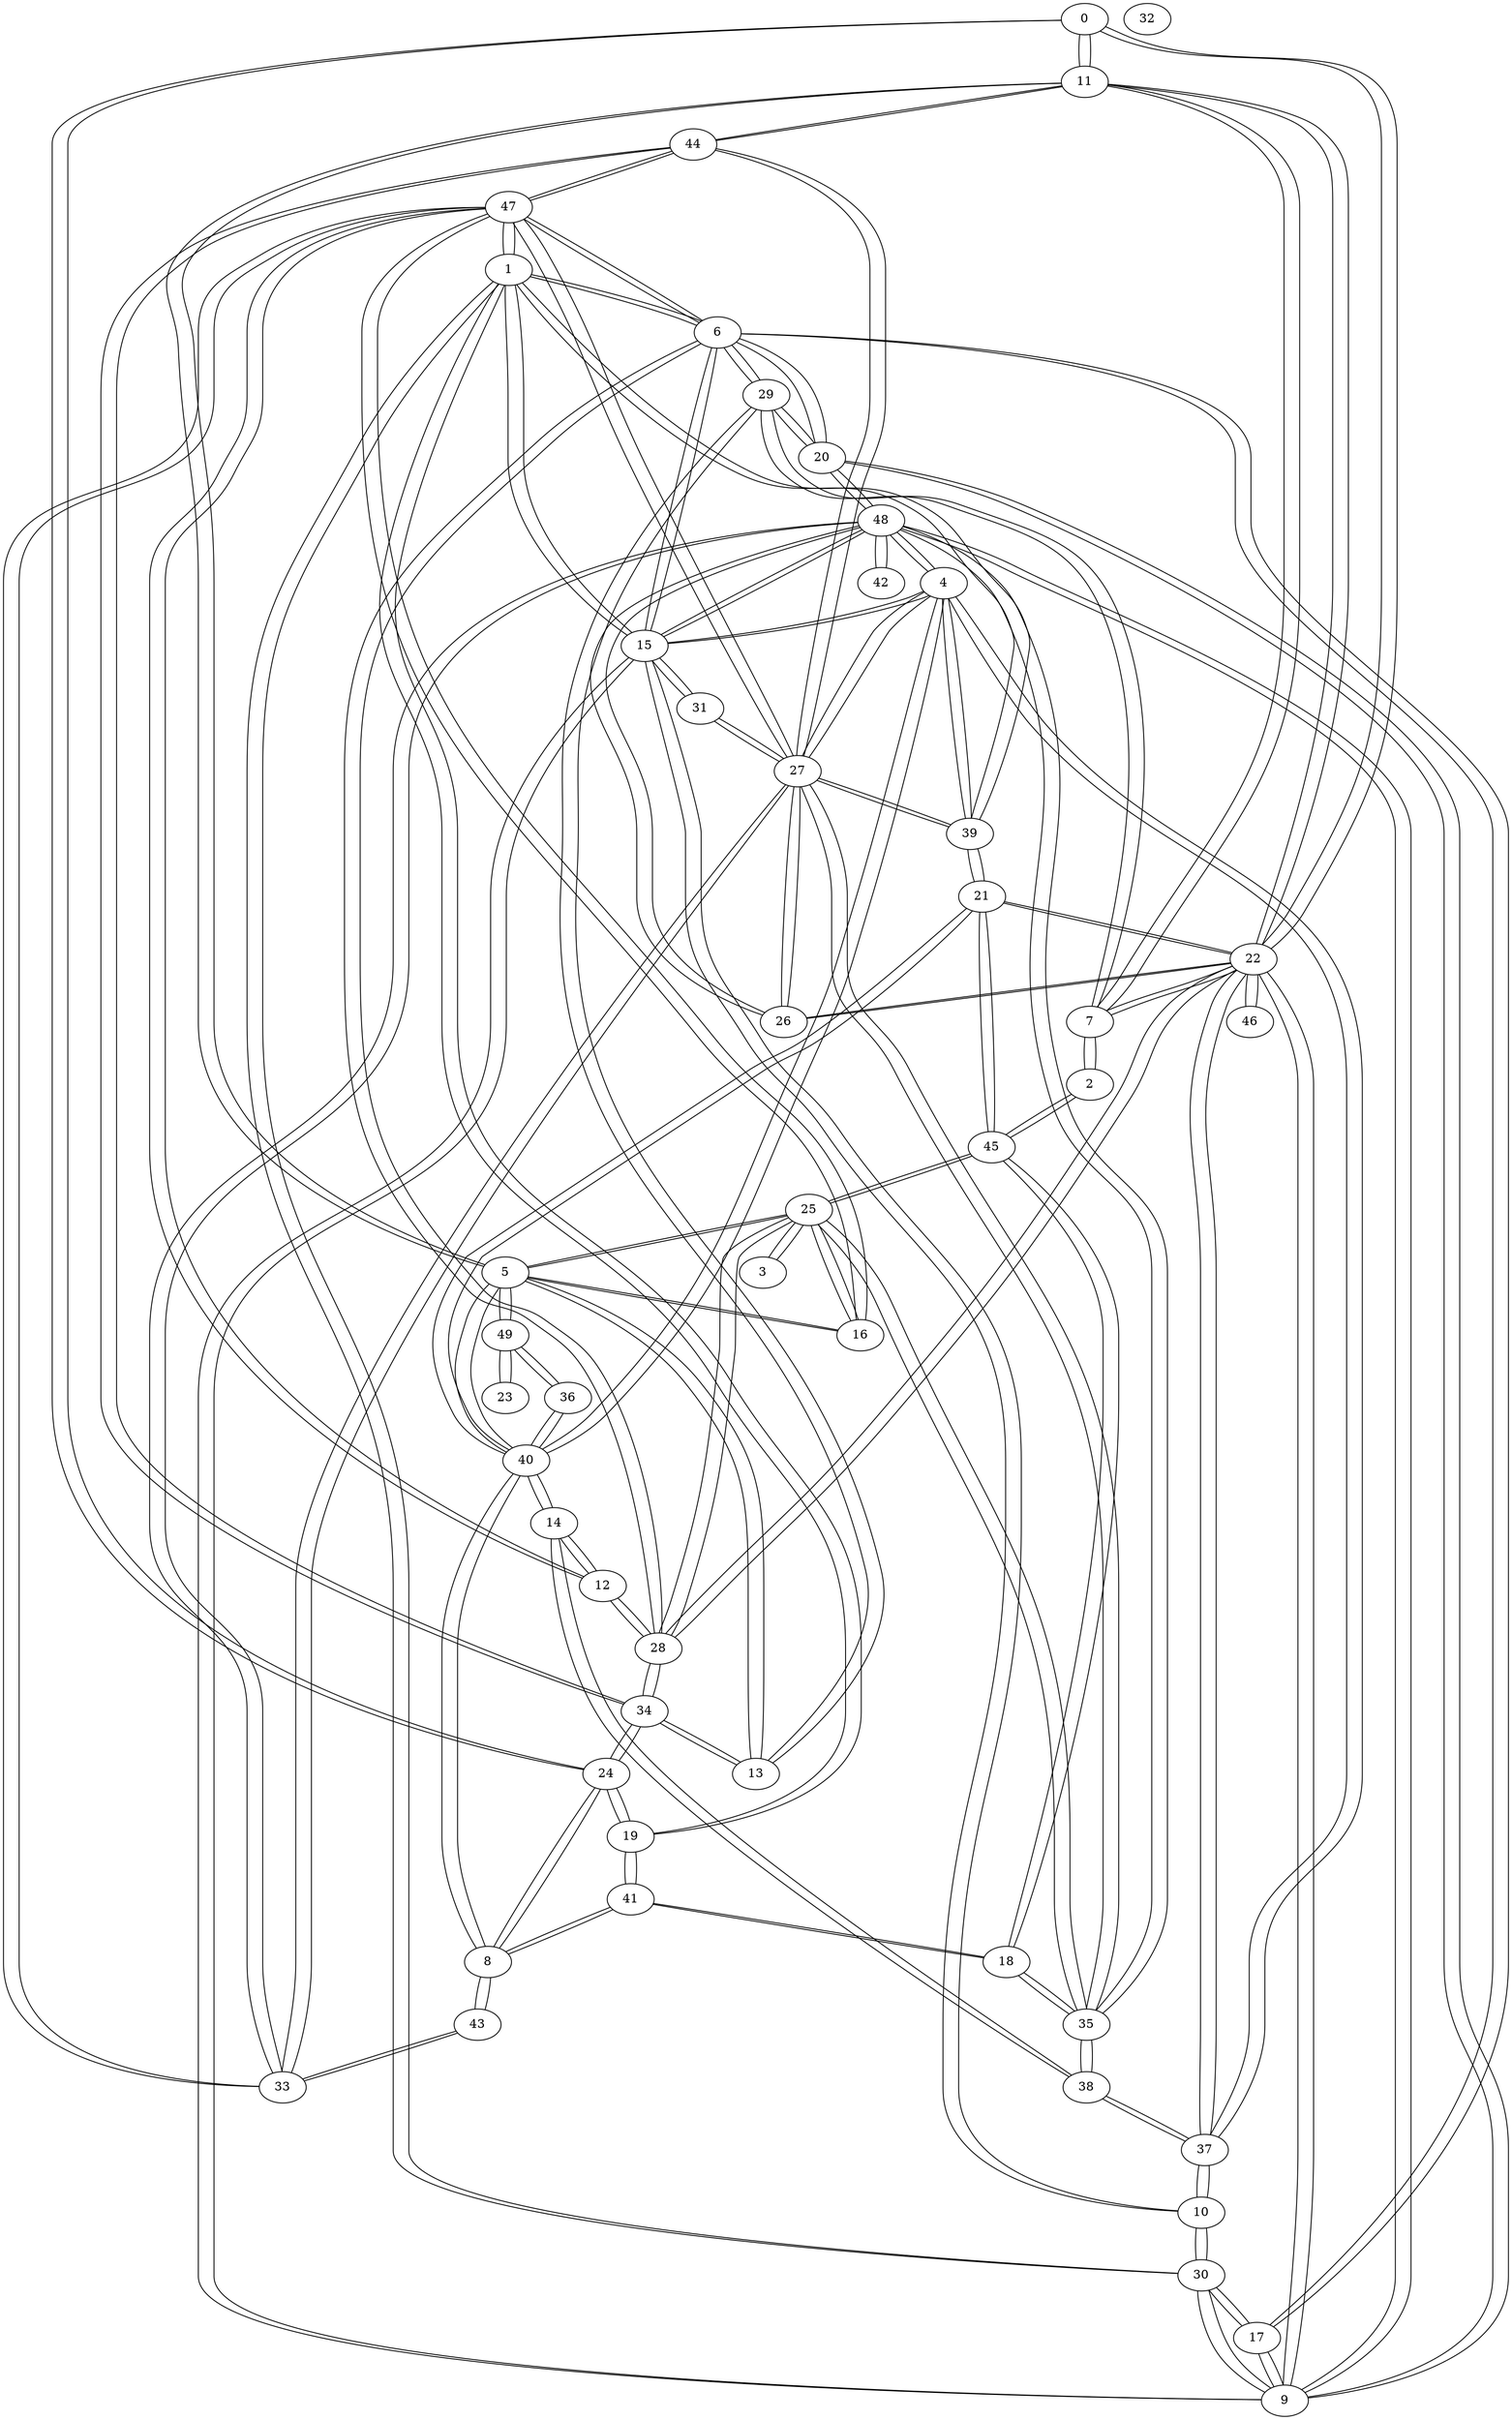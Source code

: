 graph ErdRen50 {
0;
1;
2;
3;
4;
5;
6;
7;
8;
9;
10;
11;
12;
13;
14;
15;
16;
17;
18;
19;
20;
21;
22;
23;
24;
25;
26;
27;
28;
29;
30;
31;
32;
33;
34;
35;
36;
37;
38;
39;
40;
41;
42;
43;
44;
45;
46;
47;
48;
49;
47--12;
12--47;
1--47;
47--1;
37--22;
22--37;
45--2;
2--45;
48--20;
20--48;
34--13;
13--34;
33--48;
48--33;
22--9;
9--22;
48--9;
9--48;
48--15;
15--48;
25--5;
5--25;
21--40;
40--21;
13--5;
5--13;
0--22;
22--0;
21--39;
39--21;
29--13;
13--29;
37--10;
10--37;
40--8;
8--40;
11--0;
0--11;
9--20;
20--9;
4--37;
37--4;
12--14;
14--12;
41--19;
19--41;
25--28;
28--25;
2--7;
7--2;
47--27;
27--47;
41--8;
8--41;
25--16;
16--25;
10--30;
30--10;
39--1;
1--39;
36--49;
49--36;
26--22;
22--26;
15--4;
4--15;
15--31;
31--15;
38--37;
37--38;
39--27;
27--39;
15--10;
10--15;
11--7;
7--11;
11--5;
5--11;
29--7;
7--29;
22--11;
11--22;
22--46;
46--22;
24--19;
19--24;
27--4;
4--27;
43--33;
33--43;
3--25;
25--3;
1--15;
15--1;
28--12;
12--28;
16--47;
47--16;
1--30;
30--1;
36--40;
40--36;
30--9;
9--30;
31--27;
27--31;
7--22;
22--7;
18--41;
41--18;
35--18;
18--35;
11--44;
44--11;
6--47;
47--6;
6--15;
15--6;
34--28;
28--34;
29--6;
6--29;
33--27;
27--33;
35--48;
48--35;
20--6;
6--20;
1--19;
19--1;
24--8;
8--24;
27--35;
35--27;
38--35;
35--38;
48--26;
26--48;
6--17;
17--6;
34--44;
44--34;
20--29;
29--20;
40--14;
14--40;
27--26;
26--27;
25--35;
35--25;
23--49;
49--23;
40--4;
4--40;
22--28;
28--22;
17--30;
30--17;
16--5;
5--16;
33--47;
47--33;
27--44;
44--27;
1--6;
6--1;
24--34;
34--24;
8--43;
43--8;
15--9;
9--15;
48--42;
42--48;
48--4;
4--48;
47--44;
44--47;
0--24;
24--0;
5--40;
40--5;
14--38;
38--14;
21--45;
45--21;
25--45;
45--25;
45--18;
18--45;
49--5;
5--49;
21--22;
22--21;
4--39;
39--4;
6--28;
28--6;
17--9;
9--17;
}